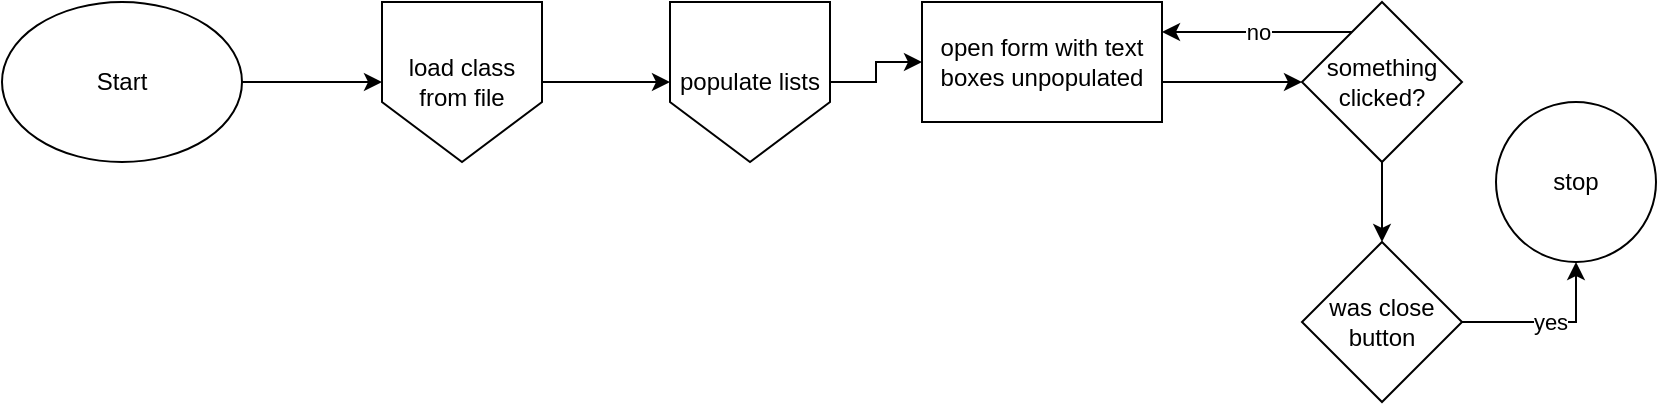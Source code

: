<mxfile version="13.9.9" type="device"><diagram name="Page-1" id="n6Wm4xatbLt7hEbNFKrT"><mxGraphModel dx="1086" dy="798" grid="1" gridSize="10" guides="1" tooltips="1" connect="1" arrows="1" fold="1" page="1" pageScale="1" pageWidth="827" pageHeight="1169" math="0" shadow="0"><root><mxCell id="0"/><mxCell id="1" parent="0"/><mxCell id="kZCumKLu32Ii8R4TfgAC-3" value="" style="edgeStyle=orthogonalEdgeStyle;rounded=0;orthogonalLoop=1;jettySize=auto;html=1;" edge="1" parent="1" source="Y77Rjj0uk_8qPPd0dGQJ-2" target="kZCumKLu32Ii8R4TfgAC-2"><mxGeometry relative="1" as="geometry"/></mxCell><mxCell id="Y77Rjj0uk_8qPPd0dGQJ-2" value="Start" style="ellipse;whiteSpace=wrap;html=1;" parent="1" vertex="1"><mxGeometry width="120" height="80" as="geometry"/></mxCell><mxCell id="kZCumKLu32Ii8R4TfgAC-5" value="" style="edgeStyle=orthogonalEdgeStyle;rounded=0;orthogonalLoop=1;jettySize=auto;html=1;" edge="1" parent="1" source="kZCumKLu32Ii8R4TfgAC-2" target="kZCumKLu32Ii8R4TfgAC-4"><mxGeometry relative="1" as="geometry"/></mxCell><mxCell id="kZCumKLu32Ii8R4TfgAC-2" value="load class from file" style="shape=offPageConnector;whiteSpace=wrap;html=1;" vertex="1" parent="1"><mxGeometry x="190" width="80" height="80" as="geometry"/></mxCell><mxCell id="kZCumKLu32Ii8R4TfgAC-7" value="" style="edgeStyle=orthogonalEdgeStyle;rounded=0;orthogonalLoop=1;jettySize=auto;html=1;" edge="1" parent="1" source="kZCumKLu32Ii8R4TfgAC-4" target="kZCumKLu32Ii8R4TfgAC-6"><mxGeometry relative="1" as="geometry"/></mxCell><mxCell id="kZCumKLu32Ii8R4TfgAC-4" value="populate lists" style="shape=offPageConnector;whiteSpace=wrap;html=1;" vertex="1" parent="1"><mxGeometry x="334" width="80" height="80" as="geometry"/></mxCell><mxCell id="kZCumKLu32Ii8R4TfgAC-41" style="edgeStyle=orthogonalEdgeStyle;rounded=0;orthogonalLoop=1;jettySize=auto;html=1;" edge="1" parent="1" source="kZCumKLu32Ii8R4TfgAC-6" target="kZCumKLu32Ii8R4TfgAC-38"><mxGeometry relative="1" as="geometry"><Array as="points"><mxPoint x="610" y="40"/><mxPoint x="610" y="40"/></Array></mxGeometry></mxCell><mxCell id="kZCumKLu32Ii8R4TfgAC-6" value="open form with text boxes unpopulated" style="rounded=0;whiteSpace=wrap;html=1;" vertex="1" parent="1"><mxGeometry x="460" width="120" height="60" as="geometry"/></mxCell><mxCell id="kZCumKLu32Ii8R4TfgAC-46" value="yes" style="edgeStyle=orthogonalEdgeStyle;rounded=0;orthogonalLoop=1;jettySize=auto;html=1;entryX=0.5;entryY=1;entryDx=0;entryDy=0;" edge="1" parent="1" source="kZCumKLu32Ii8R4TfgAC-35" target="kZCumKLu32Ii8R4TfgAC-39"><mxGeometry relative="1" as="geometry"/></mxCell><mxCell id="kZCumKLu32Ii8R4TfgAC-35" value="was close button" style="rhombus;whiteSpace=wrap;html=1;" vertex="1" parent="1"><mxGeometry x="650" y="120" width="80" height="80" as="geometry"/></mxCell><mxCell id="kZCumKLu32Ii8R4TfgAC-42" value="no" style="edgeStyle=orthogonalEdgeStyle;rounded=0;orthogonalLoop=1;jettySize=auto;html=1;entryX=1;entryY=0.25;entryDx=0;entryDy=0;" edge="1" parent="1" source="kZCumKLu32Ii8R4TfgAC-38" target="kZCumKLu32Ii8R4TfgAC-6"><mxGeometry relative="1" as="geometry"><Array as="points"><mxPoint x="660" y="15"/><mxPoint x="660" y="15"/></Array></mxGeometry></mxCell><mxCell id="kZCumKLu32Ii8R4TfgAC-43" value="" style="edgeStyle=orthogonalEdgeStyle;rounded=0;orthogonalLoop=1;jettySize=auto;html=1;" edge="1" parent="1" source="kZCumKLu32Ii8R4TfgAC-38" target="kZCumKLu32Ii8R4TfgAC-35"><mxGeometry relative="1" as="geometry"/></mxCell><mxCell id="kZCumKLu32Ii8R4TfgAC-38" value="something clicked?" style="rhombus;whiteSpace=wrap;html=1;" vertex="1" parent="1"><mxGeometry x="650" width="80" height="80" as="geometry"/></mxCell><mxCell id="kZCumKLu32Ii8R4TfgAC-39" value="stop" style="ellipse;whiteSpace=wrap;html=1;aspect=fixed;" vertex="1" parent="1"><mxGeometry x="747" y="50" width="80" height="80" as="geometry"/></mxCell></root></mxGraphModel></diagram></mxfile>